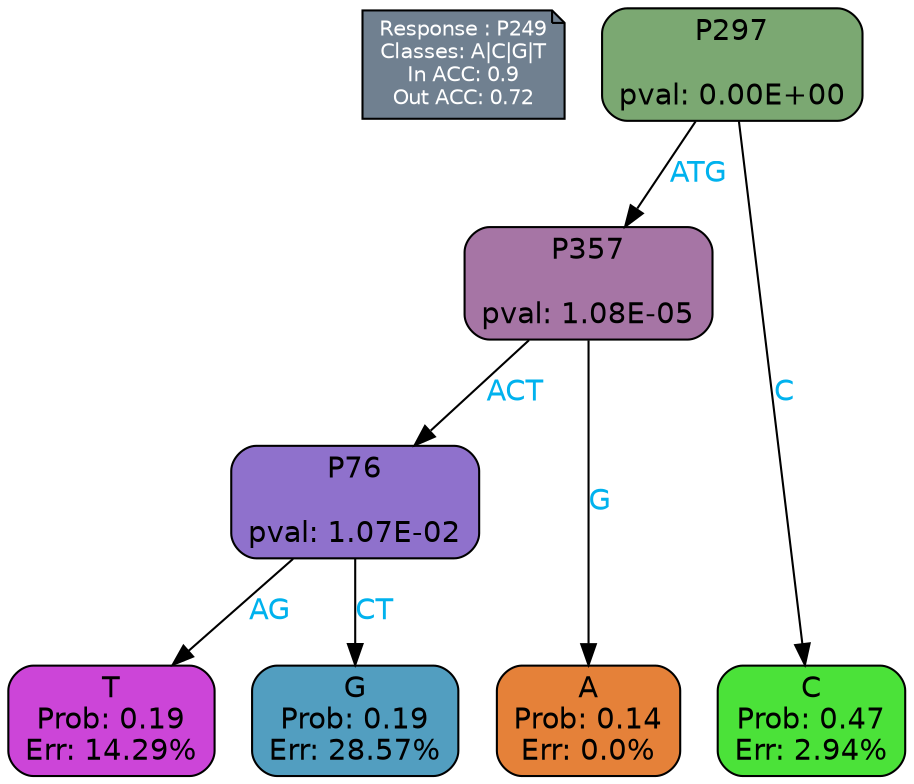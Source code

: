 digraph Tree {
node [shape=box, style="filled, rounded", color="black", fontname=helvetica] ;
graph [ranksep=equally, splines=polylines, bgcolor=transparent, dpi=600] ;
edge [fontname=helvetica] ;
LEGEND [label="Response : P249
Classes: A|C|G|T
In ACC: 0.9
Out ACC: 0.72
",shape=note,align=left,style=filled,fillcolor="slategray",fontcolor="white",fontsize=10];1 [label="P297

pval: 0.00E+00", fillcolor="#7ba872"] ;
2 [label="P357

pval: 1.08E-05", fillcolor="#a675a5"] ;
3 [label="P76

pval: 1.07E-02", fillcolor="#8f71cc"] ;
4 [label="T
Prob: 0.19
Err: 14.29%", fillcolor="#cc45d8"] ;
5 [label="G
Prob: 0.19
Err: 28.57%", fillcolor="#529ec0"] ;
6 [label="A
Prob: 0.14
Err: 0.0%", fillcolor="#e58139"] ;
7 [label="C
Prob: 0.47
Err: 2.94%", fillcolor="#4be239"] ;
1 -> 2 [label="ATG",fontcolor=deepskyblue2] ;
1 -> 7 [label="C",fontcolor=deepskyblue2] ;
2 -> 3 [label="ACT",fontcolor=deepskyblue2] ;
2 -> 6 [label="G",fontcolor=deepskyblue2] ;
3 -> 4 [label="AG",fontcolor=deepskyblue2] ;
3 -> 5 [label="CT",fontcolor=deepskyblue2] ;
{rank = same; 4;5;6;7;}{rank = same; LEGEND;1;}}